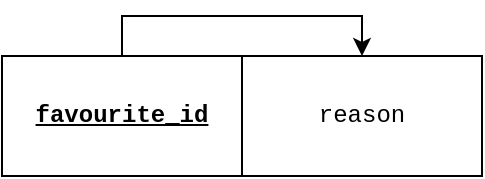 <mxfile version="21.3.0" type="device">
  <diagram name="Page-1" id="MqEHJxqcGR0iH7Ui8UXM">
    <mxGraphModel dx="-10" dy="462" grid="1" gridSize="10" guides="1" tooltips="1" connect="1" arrows="1" fold="1" page="1" pageScale="1" pageWidth="850" pageHeight="1100" math="0" shadow="0">
      <root>
        <mxCell id="0" />
        <mxCell id="1" parent="0" />
        <mxCell id="82ItoaPyIO3ZiafDyYQU-25" style="edgeStyle=orthogonalEdgeStyle;rounded=0;orthogonalLoop=1;jettySize=auto;html=1;exitX=0.5;exitY=0;exitDx=0;exitDy=0;entryX=0.5;entryY=0;entryDx=0;entryDy=0;" edge="1" parent="1" source="82ItoaPyIO3ZiafDyYQU-23" target="82ItoaPyIO3ZiafDyYQU-24">
          <mxGeometry relative="1" as="geometry" />
        </mxCell>
        <mxCell id="82ItoaPyIO3ZiafDyYQU-23" value="favourite_id" style="rounded=0;whiteSpace=wrap;html=1;fontStyle=5;fontFamily=Courier New;labelBackgroundColor=none;" vertex="1" parent="1">
          <mxGeometry x="960" y="1070" width="120" height="60" as="geometry" />
        </mxCell>
        <mxCell id="82ItoaPyIO3ZiafDyYQU-24" value="reason" style="rounded=0;whiteSpace=wrap;html=1;fontFamily=Courier New;labelBackgroundColor=none;" vertex="1" parent="1">
          <mxGeometry x="1080" y="1070" width="120" height="60" as="geometry" />
        </mxCell>
      </root>
    </mxGraphModel>
  </diagram>
</mxfile>
